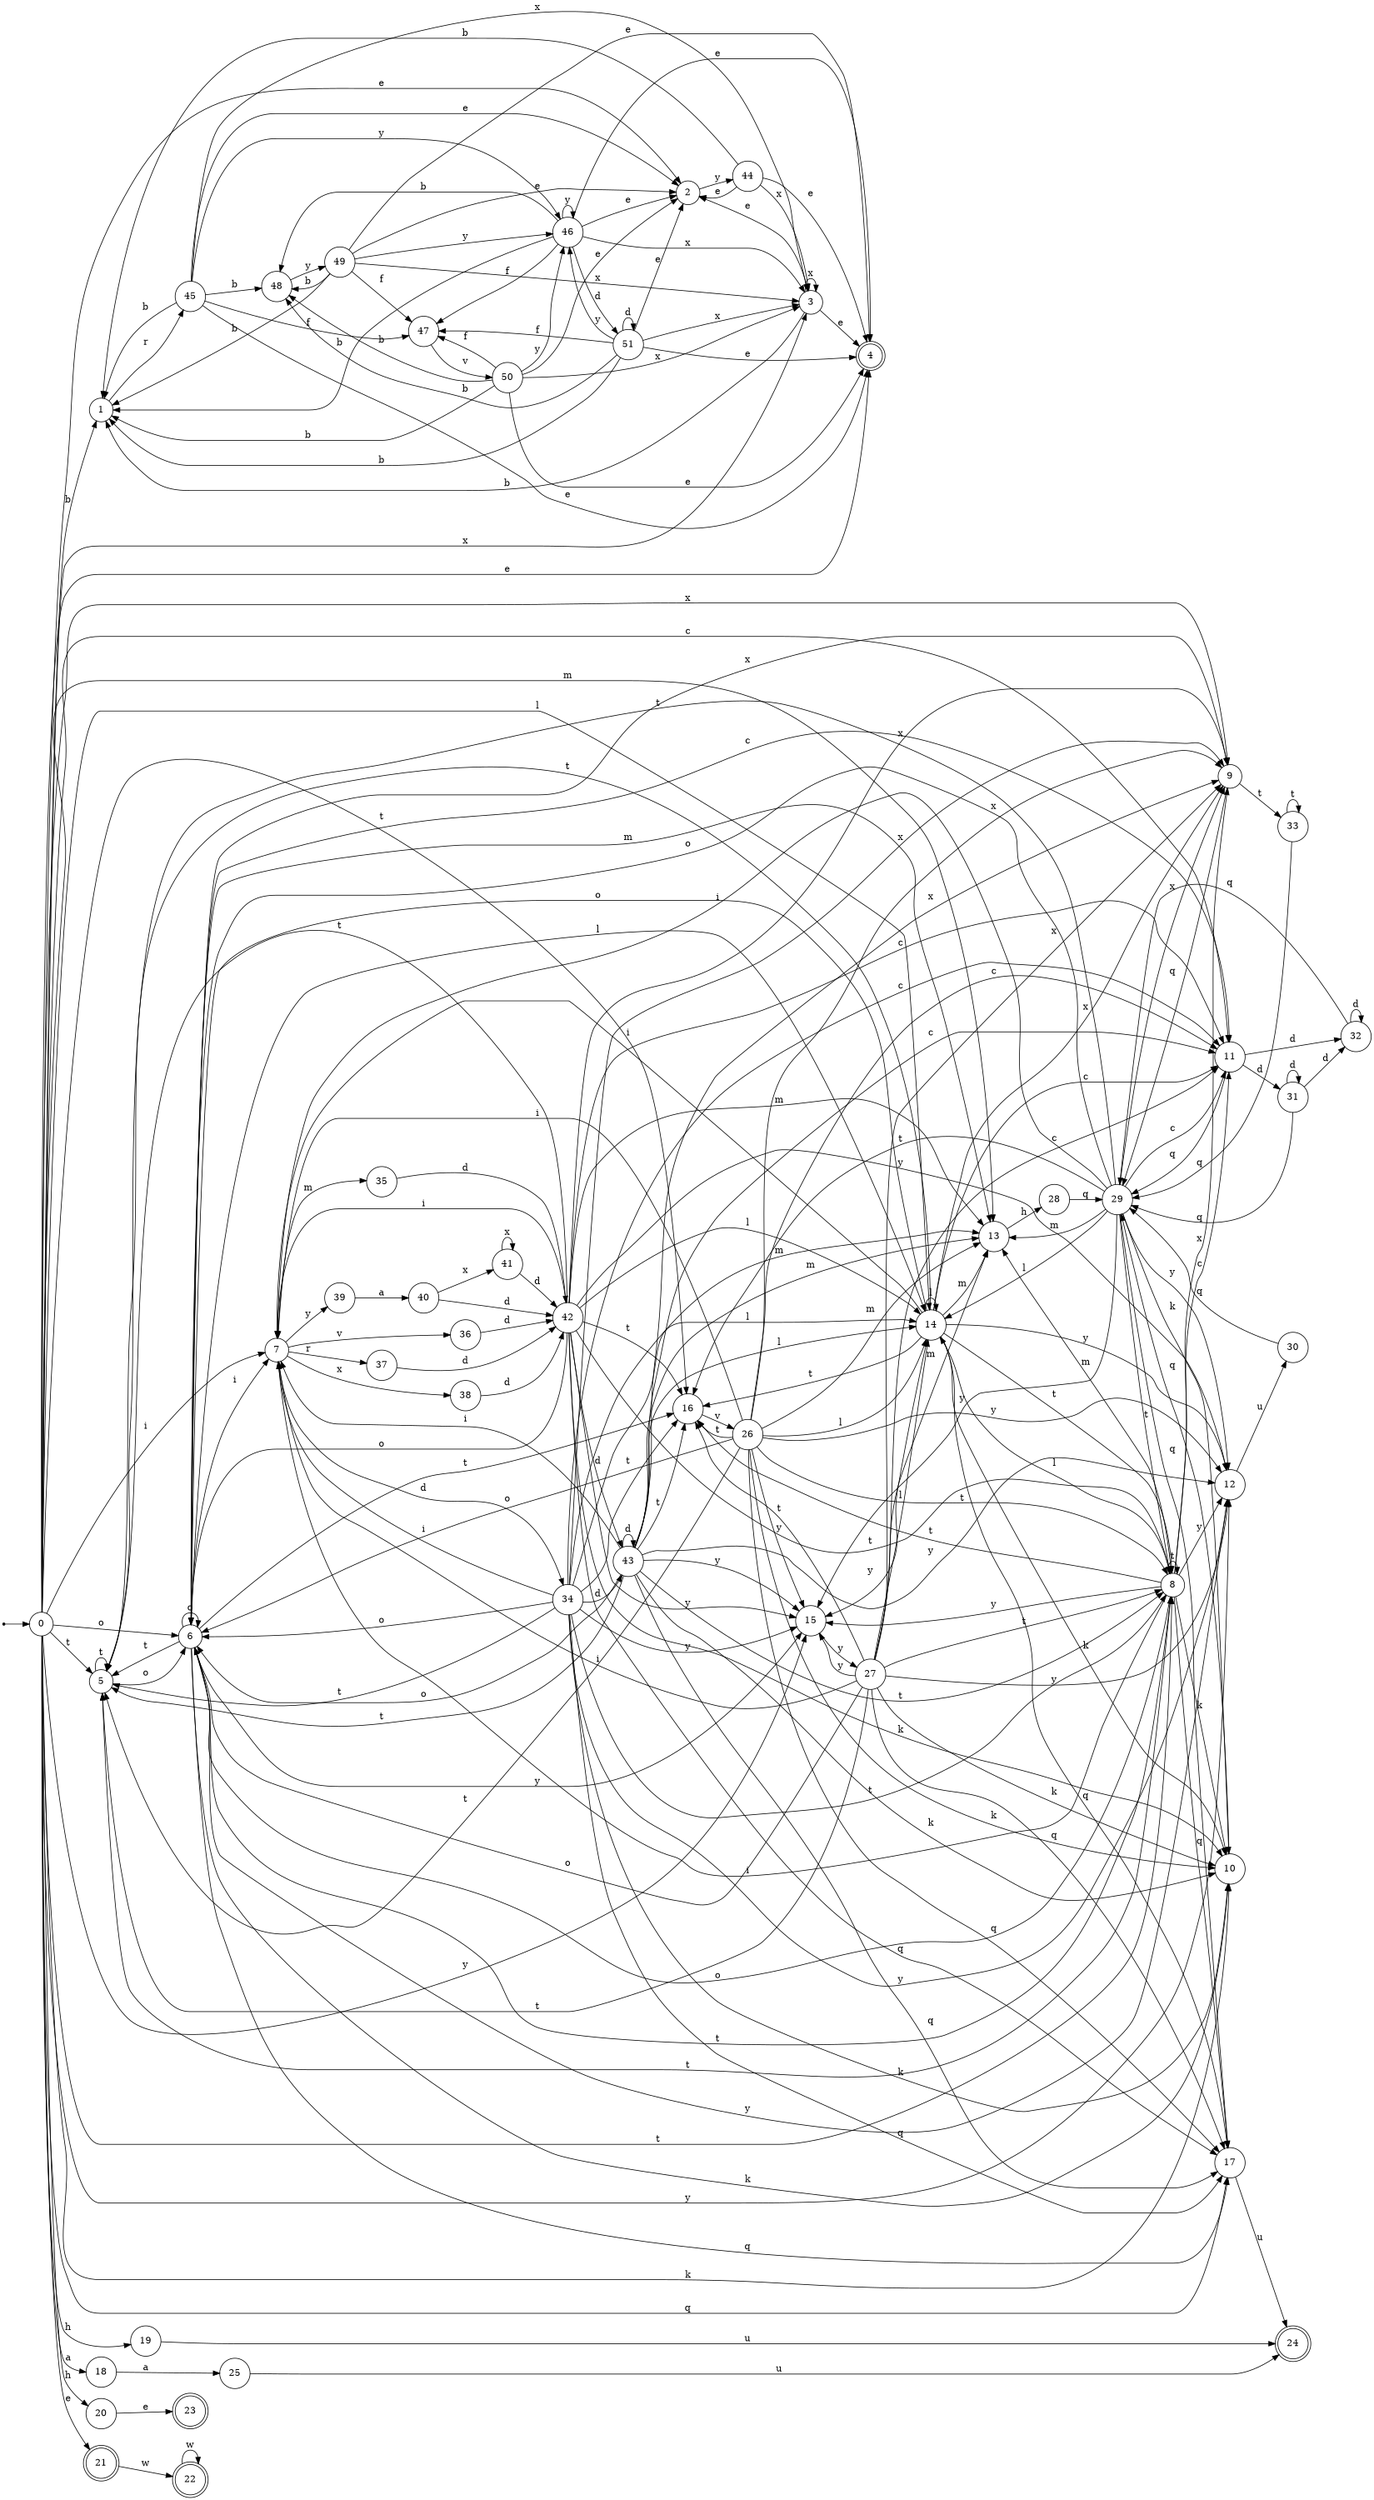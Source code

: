 digraph finite_state_machine {
rankdir=LR;
size="20,20";
node [shape = point]; "dummy0"
node [shape = circle]; "0";
"dummy0" -> "0";
node [shape = circle]; "1";
node [shape = circle]; "2";
node [shape = circle]; "3";
node [shape = doublecircle]; "4";node [shape = circle]; "5";
node [shape = circle]; "6";
node [shape = circle]; "7";
node [shape = circle]; "8";
node [shape = circle]; "9";
node [shape = circle]; "10";
node [shape = circle]; "11";
node [shape = circle]; "12";
node [shape = circle]; "13";
node [shape = circle]; "14";
node [shape = circle]; "15";
node [shape = circle]; "16";
node [shape = circle]; "17";
node [shape = circle]; "18";
node [shape = circle]; "19";
node [shape = circle]; "20";
node [shape = doublecircle]; "21";node [shape = doublecircle]; "22";node [shape = doublecircle]; "23";node [shape = doublecircle]; "24";node [shape = circle]; "25";
node [shape = circle]; "26";
node [shape = circle]; "27";
node [shape = circle]; "28";
node [shape = circle]; "29";
node [shape = circle]; "30";
node [shape = circle]; "31";
node [shape = circle]; "32";
node [shape = circle]; "33";
node [shape = circle]; "34";
node [shape = circle]; "35";
node [shape = circle]; "36";
node [shape = circle]; "37";
node [shape = circle]; "38";
node [shape = circle]; "39";
node [shape = circle]; "40";
node [shape = circle]; "41";
node [shape = circle]; "42";
node [shape = circle]; "43";
node [shape = circle]; "44";
node [shape = circle]; "45";
node [shape = circle]; "46";
node [shape = circle]; "47";
node [shape = circle]; "48";
node [shape = circle]; "49";
node [shape = circle]; "50";
node [shape = circle]; "51";
"0" -> "1" [label = "b"];
 "0" -> "2" [label = "e"];
 "0" -> "4" [label = "e"];
 "0" -> "21" [label = "e"];
 "0" -> "9" [label = "x"];
 "0" -> "3" [label = "x"];
 "0" -> "8" [label = "t"];
 "0" -> "16" [label = "t"];
 "0" -> "5" [label = "t"];
 "0" -> "6" [label = "o"];
 "0" -> "7" [label = "i"];
 "0" -> "10" [label = "k"];
 "0" -> "11" [label = "c"];
 "0" -> "12" [label = "y"];
 "0" -> "15" [label = "y"];
 "0" -> "13" [label = "m"];
 "0" -> "14" [label = "l"];
 "0" -> "17" [label = "q"];
 "0" -> "18" [label = "a"];
 "0" -> "19" [label = "h"];
 "0" -> "20" [label = "h"];
 "21" -> "22" [label = "w"];
 "22" -> "22" [label = "w"];
 "20" -> "23" [label = "e"];
 "19" -> "24" [label = "u"];
 "18" -> "25" [label = "a"];
 "25" -> "24" [label = "u"];
 "17" -> "24" [label = "u"];
 "16" -> "26" [label = "v"];
 "26" -> "16" [label = "t"];
 "26" -> "8" [label = "t"];
 "26" -> "5" [label = "t"];
 "26" -> "6" [label = "o"];
 "26" -> "7" [label = "i"];
 "26" -> "9" [label = "x"];
 "26" -> "10" [label = "k"];
 "26" -> "11" [label = "c"];
 "26" -> "12" [label = "y"];
 "26" -> "15" [label = "y"];
 "26" -> "13" [label = "m"];
 "26" -> "14" [label = "l"];
 "26" -> "17" [label = "q"];
 "15" -> "27" [label = "y"];
 "27" -> "12" [label = "y"];
 "27" -> "15" [label = "y"];
 "27" -> "8" [label = "t"];
 "27" -> "16" [label = "t"];
 "27" -> "5" [label = "t"];
 "27" -> "6" [label = "o"];
 "27" -> "7" [label = "i"];
 "27" -> "9" [label = "x"];
 "27" -> "10" [label = "k"];
 "27" -> "11" [label = "c"];
 "27" -> "13" [label = "m"];
 "27" -> "14" [label = "l"];
 "27" -> "17" [label = "q"];
 "14" -> "14" [label = "l"];
 "14" -> "8" [label = "t"];
 "14" -> "16" [label = "t"];
 "14" -> "5" [label = "t"];
 "14" -> "6" [label = "o"];
 "14" -> "7" [label = "i"];
 "14" -> "9" [label = "x"];
 "14" -> "10" [label = "k"];
 "14" -> "11" [label = "c"];
 "14" -> "12" [label = "y"];
 "14" -> "15" [label = "y"];
 "14" -> "13" [label = "m"];
 "14" -> "17" [label = "q"];
 "13" -> "28" [label = "h"];
 "28" -> "29" [label = "q"];
 "29" -> "9" [label = "x"];
 "29" -> "10" [label = "k"];
 "29" -> "11" [label = "c"];
 "29" -> "12" [label = "y"];
 "29" -> "15" [label = "y"];
 "29" -> "13" [label = "m"];
 "29" -> "8" [label = "t"];
 "29" -> "16" [label = "t"];
 "29" -> "5" [label = "t"];
 "29" -> "6" [label = "o"];
 "29" -> "7" [label = "i"];
 "29" -> "14" [label = "l"];
 "29" -> "17" [label = "q"];
 "12" -> "30" [label = "u"];
 "30" -> "29" [label = "q"];
 "11" -> "32" [label = "d"];
 "11" -> "31" [label = "d"];
 "11" -> "29" [label = "q"];
 "32" -> "32" [label = "d"];
 "32" -> "29" [label = "q"];
 "31" -> "32" [label = "d"];
 "31" -> "31" [label = "d"];
 "31" -> "29" [label = "q"];
 "10" -> "29" [label = "q"];
 "9" -> "33" [label = "t"];
 "9" -> "29" [label = "q"];
 "33" -> "33" [label = "t"];
 "33" -> "29" [label = "q"];
 "8" -> "8" [label = "t"];
 "8" -> "16" [label = "t"];
 "8" -> "5" [label = "t"];
 "8" -> "6" [label = "o"];
 "8" -> "7" [label = "i"];
 "8" -> "9" [label = "x"];
 "8" -> "10" [label = "k"];
 "8" -> "11" [label = "c"];
 "8" -> "12" [label = "y"];
 "8" -> "15" [label = "y"];
 "8" -> "13" [label = "m"];
 "8" -> "14" [label = "l"];
 "8" -> "17" [label = "q"];
 "7" -> "34" [label = "d"];
 "7" -> "35" [label = "m"];
 "7" -> "36" [label = "v"];
 "7" -> "37" [label = "r"];
 "7" -> "38" [label = "x"];
 "7" -> "39" [label = "y"];
 "39" -> "40" [label = "a"];
 "40" -> "41" [label = "x"];
 "40" -> "42" [label = "d"];
 "42" -> "7" [label = "i"];
 "42" -> "43" [label = "d"];
 "42" -> "8" [label = "t"];
 "42" -> "16" [label = "t"];
 "42" -> "5" [label = "t"];
 "42" -> "6" [label = "o"];
 "42" -> "9" [label = "x"];
 "42" -> "10" [label = "k"];
 "42" -> "11" [label = "c"];
 "42" -> "12" [label = "y"];
 "42" -> "15" [label = "y"];
 "42" -> "13" [label = "m"];
 "42" -> "14" [label = "l"];
 "42" -> "17" [label = "q"];
 "43" -> "43" [label = "d"];
 "43" -> "7" [label = "i"];
 "43" -> "8" [label = "t"];
 "43" -> "16" [label = "t"];
 "43" -> "5" [label = "t"];
 "43" -> "6" [label = "o"];
 "43" -> "9" [label = "x"];
 "43" -> "10" [label = "k"];
 "43" -> "11" [label = "c"];
 "43" -> "12" [label = "y"];
 "43" -> "15" [label = "y"];
 "43" -> "13" [label = "m"];
 "43" -> "14" [label = "l"];
 "43" -> "17" [label = "q"];
 "41" -> "41" [label = "x"];
 "41" -> "42" [label = "d"];
 "38" -> "42" [label = "d"];
 "37" -> "42" [label = "d"];
 "36" -> "42" [label = "d"];
 "35" -> "42" [label = "d"];
 "34" -> "7" [label = "i"];
 "34" -> "43" [label = "d"];
 "34" -> "8" [label = "t"];
 "34" -> "16" [label = "t"];
 "34" -> "5" [label = "t"];
 "34" -> "6" [label = "o"];
 "34" -> "9" [label = "x"];
 "34" -> "10" [label = "k"];
 "34" -> "11" [label = "c"];
 "34" -> "12" [label = "y"];
 "34" -> "15" [label = "y"];
 "34" -> "13" [label = "m"];
 "34" -> "14" [label = "l"];
 "34" -> "17" [label = "q"];
 "6" -> "6" [label = "o"];
 "6" -> "8" [label = "t"];
 "6" -> "16" [label = "t"];
 "6" -> "5" [label = "t"];
 "6" -> "7" [label = "i"];
 "6" -> "9" [label = "x"];
 "6" -> "10" [label = "k"];
 "6" -> "11" [label = "c"];
 "6" -> "12" [label = "y"];
 "6" -> "15" [label = "y"];
 "6" -> "13" [label = "m"];
 "6" -> "14" [label = "l"];
 "6" -> "17" [label = "q"];
 "5" -> "5" [label = "t"];
 "5" -> "6" [label = "o"];
 "3" -> "3" [label = "x"];
 "3" -> "1" [label = "b"];
 "3" -> "2" [label = "e"];
 "3" -> "4" [label = "e"];
 "2" -> "44" [label = "y"];
 "44" -> "2" [label = "e"];
 "44" -> "4" [label = "e"];
 "44" -> "1" [label = "b"];
 "44" -> "3" [label = "x"];
 "1" -> "45" [label = "r"];
 "45" -> "48" [label = "b"];
 "45" -> "1" [label = "b"];
 "45" -> "46" [label = "y"];
 "45" -> "47" [label = "f"];
 "45" -> "2" [label = "e"];
 "45" -> "4" [label = "e"];
 "45" -> "3" [label = "x"];
 "48" -> "49" [label = "y"];
 "49" -> "48" [label = "b"];
 "49" -> "1" [label = "b"];
 "49" -> "46" [label = "y"];
 "49" -> "47" [label = "f"];
 "49" -> "2" [label = "e"];
 "49" -> "4" [label = "e"];
 "49" -> "3" [label = "x"];
 "47" -> "50" [label = "v"];
 "50" -> "47" [label = "f"];
 "50" -> "46" [label = "y"];
 "50" -> "48" [label = "b"];
 "50" -> "1" [label = "b"];
 "50" -> "2" [label = "e"];
 "50" -> "4" [label = "e"];
 "50" -> "3" [label = "x"];
 "46" -> "46" [label = "y"];
 "46" -> "51" [label = "d"];
 "46" -> "47" [label = "f"];
 "46" -> "48" [label = "b"];
 "46" -> "1" [label = "b"];
 "46" -> "2" [label = "e"];
 "46" -> "4" [label = "e"];
 "46" -> "3" [label = "x"];
 "51" -> "51" [label = "d"];
 "51" -> "46" [label = "y"];
 "51" -> "47" [label = "f"];
 "51" -> "48" [label = "b"];
 "51" -> "1" [label = "b"];
 "51" -> "2" [label = "e"];
 "51" -> "4" [label = "e"];
 "51" -> "3" [label = "x"];
 }
